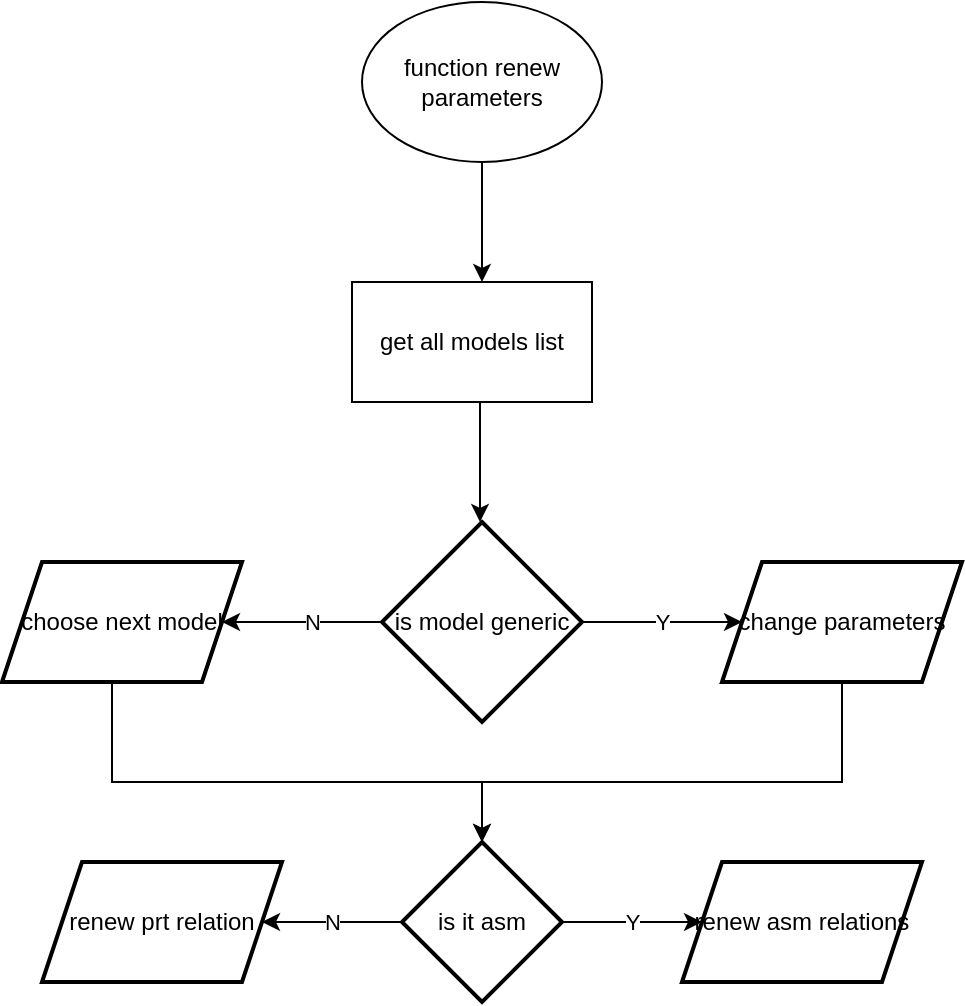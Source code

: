 <mxfile version="15.5.5" type="github">
  <diagram id="vhaX6pcntOF0Jhp9lL3u" name="Page-1">
    <mxGraphModel dx="432" dy="885" grid="1" gridSize="10" guides="1" tooltips="1" connect="1" arrows="1" fold="1" page="1" pageScale="1" pageWidth="850" pageHeight="1100" math="0" shadow="0">
      <root>
        <mxCell id="0" />
        <mxCell id="1" parent="0" />
        <mxCell id="FUZQEJY77bD7A3YJ2i27-1" value="function renew parameters" style="ellipse;whiteSpace=wrap;html=1;" vertex="1" parent="1">
          <mxGeometry x="365" width="120" height="80" as="geometry" />
        </mxCell>
        <mxCell id="FUZQEJY77bD7A3YJ2i27-2" value="" style="endArrow=classic;html=1;rounded=0;exitX=0.5;exitY=1;exitDx=0;exitDy=0;" edge="1" parent="1" source="FUZQEJY77bD7A3YJ2i27-1">
          <mxGeometry width="50" height="50" relative="1" as="geometry">
            <mxPoint x="405" y="160" as="sourcePoint" />
            <mxPoint x="425" y="140" as="targetPoint" />
          </mxGeometry>
        </mxCell>
        <mxCell id="FUZQEJY77bD7A3YJ2i27-5" value="get all models list" style="rounded=0;whiteSpace=wrap;html=1;" vertex="1" parent="1">
          <mxGeometry x="360" y="140" width="120" height="60" as="geometry" />
        </mxCell>
        <mxCell id="FUZQEJY77bD7A3YJ2i27-11" value="Y" style="edgeStyle=orthogonalEdgeStyle;rounded=0;orthogonalLoop=1;jettySize=auto;html=1;" edge="1" parent="1" source="FUZQEJY77bD7A3YJ2i27-6" target="FUZQEJY77bD7A3YJ2i27-10">
          <mxGeometry relative="1" as="geometry" />
        </mxCell>
        <mxCell id="FUZQEJY77bD7A3YJ2i27-13" value="" style="edgeStyle=orthogonalEdgeStyle;rounded=0;orthogonalLoop=1;jettySize=auto;html=1;" edge="1" parent="1" source="FUZQEJY77bD7A3YJ2i27-6" target="FUZQEJY77bD7A3YJ2i27-12">
          <mxGeometry relative="1" as="geometry" />
        </mxCell>
        <mxCell id="FUZQEJY77bD7A3YJ2i27-14" value="N" style="edgeLabel;html=1;align=center;verticalAlign=middle;resizable=0;points=[];" vertex="1" connectable="0" parent="FUZQEJY77bD7A3YJ2i27-13">
          <mxGeometry x="-0.305" y="1" relative="1" as="geometry">
            <mxPoint x="-7" y="-1" as="offset" />
          </mxGeometry>
        </mxCell>
        <mxCell id="FUZQEJY77bD7A3YJ2i27-6" value="is model generic" style="strokeWidth=2;html=1;shape=mxgraph.flowchart.decision;whiteSpace=wrap;" vertex="1" parent="1">
          <mxGeometry x="375" y="260" width="100" height="100" as="geometry" />
        </mxCell>
        <mxCell id="FUZQEJY77bD7A3YJ2i27-9" value="" style="endArrow=classic;html=1;rounded=0;exitX=0.5;exitY=1;exitDx=0;exitDy=0;" edge="1" parent="1">
          <mxGeometry width="50" height="50" relative="1" as="geometry">
            <mxPoint x="424" y="200" as="sourcePoint" />
            <mxPoint x="424" y="260" as="targetPoint" />
          </mxGeometry>
        </mxCell>
        <mxCell id="FUZQEJY77bD7A3YJ2i27-10" value="change parameters" style="shape=parallelogram;perimeter=parallelogramPerimeter;whiteSpace=wrap;html=1;fixedSize=1;strokeWidth=2;" vertex="1" parent="1">
          <mxGeometry x="545" y="280" width="120" height="60" as="geometry" />
        </mxCell>
        <mxCell id="FUZQEJY77bD7A3YJ2i27-16" value="" style="edgeStyle=orthogonalEdgeStyle;rounded=0;orthogonalLoop=1;jettySize=auto;html=1;" edge="1" parent="1" source="FUZQEJY77bD7A3YJ2i27-12" target="FUZQEJY77bD7A3YJ2i27-15">
          <mxGeometry relative="1" as="geometry">
            <Array as="points">
              <mxPoint x="240" y="390" />
              <mxPoint x="425" y="390" />
            </Array>
          </mxGeometry>
        </mxCell>
        <mxCell id="FUZQEJY77bD7A3YJ2i27-12" value="choose next model" style="shape=parallelogram;perimeter=parallelogramPerimeter;whiteSpace=wrap;html=1;fixedSize=1;strokeWidth=2;" vertex="1" parent="1">
          <mxGeometry x="185" y="280" width="120" height="60" as="geometry" />
        </mxCell>
        <mxCell id="FUZQEJY77bD7A3YJ2i27-19" value="Y" style="edgeStyle=orthogonalEdgeStyle;rounded=0;orthogonalLoop=1;jettySize=auto;html=1;" edge="1" parent="1" source="FUZQEJY77bD7A3YJ2i27-15" target="FUZQEJY77bD7A3YJ2i27-18">
          <mxGeometry relative="1" as="geometry" />
        </mxCell>
        <mxCell id="FUZQEJY77bD7A3YJ2i27-21" value="N" style="edgeStyle=orthogonalEdgeStyle;rounded=0;orthogonalLoop=1;jettySize=auto;html=1;" edge="1" parent="1" source="FUZQEJY77bD7A3YJ2i27-15" target="FUZQEJY77bD7A3YJ2i27-20">
          <mxGeometry relative="1" as="geometry" />
        </mxCell>
        <mxCell id="FUZQEJY77bD7A3YJ2i27-15" value="is it asm " style="rhombus;whiteSpace=wrap;html=1;strokeWidth=2;" vertex="1" parent="1">
          <mxGeometry x="385" y="420" width="80" height="80" as="geometry" />
        </mxCell>
        <mxCell id="FUZQEJY77bD7A3YJ2i27-17" value="" style="edgeStyle=orthogonalEdgeStyle;rounded=0;orthogonalLoop=1;jettySize=auto;html=1;exitX=0.5;exitY=1;exitDx=0;exitDy=0;" edge="1" parent="1" source="FUZQEJY77bD7A3YJ2i27-10" target="FUZQEJY77bD7A3YJ2i27-15">
          <mxGeometry relative="1" as="geometry">
            <mxPoint x="240.059" y="340" as="sourcePoint" />
            <mxPoint x="425" y="420" as="targetPoint" />
            <Array as="points">
              <mxPoint x="605" y="390" />
              <mxPoint x="425" y="390" />
            </Array>
          </mxGeometry>
        </mxCell>
        <mxCell id="FUZQEJY77bD7A3YJ2i27-18" value="renew asm relations" style="shape=parallelogram;perimeter=parallelogramPerimeter;whiteSpace=wrap;html=1;fixedSize=1;strokeWidth=2;" vertex="1" parent="1">
          <mxGeometry x="525" y="430" width="120" height="60" as="geometry" />
        </mxCell>
        <mxCell id="FUZQEJY77bD7A3YJ2i27-20" value="renew prt relation" style="shape=parallelogram;perimeter=parallelogramPerimeter;whiteSpace=wrap;html=1;fixedSize=1;strokeWidth=2;" vertex="1" parent="1">
          <mxGeometry x="205" y="430" width="120" height="60" as="geometry" />
        </mxCell>
      </root>
    </mxGraphModel>
  </diagram>
</mxfile>
